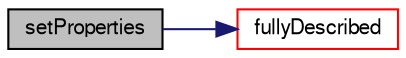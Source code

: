 digraph "setProperties"
{
  bgcolor="transparent";
  edge [fontname="FreeSans",fontsize="10",labelfontname="FreeSans",labelfontsize="10"];
  node [fontname="FreeSans",fontsize="10",shape=record];
  rankdir="LR";
  Node69 [label="setProperties",height=0.2,width=0.4,color="black", fillcolor="grey75", style="filled", fontcolor="black"];
  Node69 -> Node70 [color="midnightblue",fontsize="10",style="solid",fontname="FreeSans"];
  Node70 [label="fullyDescribed",height=0.2,width=0.4,color="red",URL="$a24366.html#af4fb99083ed1d810af7074f440cb0aa2",tooltip="Flag to identify whether model fully describes the parcel. "];
}
